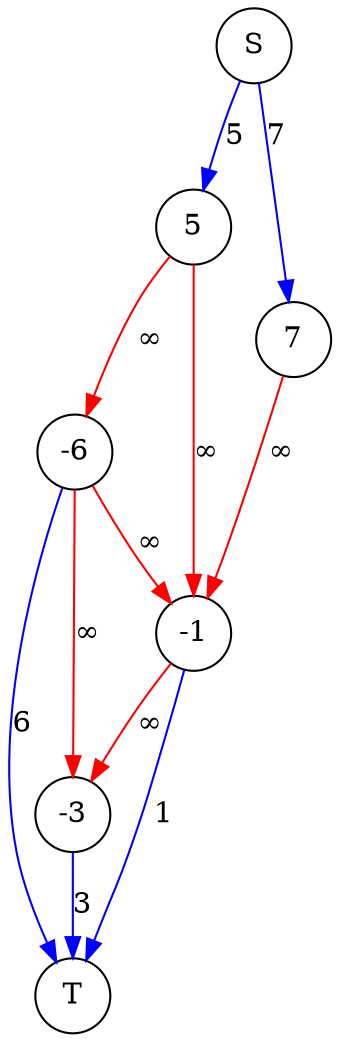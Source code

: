 digraph g {
    node[shape=circle fixedsize=true style=filled fillcolor=white colorscheme=accent8 ];

    s[label="S" pos="-2.5,0.25!"];
    t[label="T" pos="3.0,0.25!"];
    a[label="5" pos="-1,1!"];
    b[label="-6" pos=".5,1!"];
    c[label="-1" pos=".5,-.5!"];
    e[label="7" pos="-1,-.5!"];
    f[label="-3" pos="1.5,0.25!"];
    edge[label="∞" color=red]
    a->b[];
    b->c;
    b,c->{f};
    a,e->c;

    edge [style="solid",color="Blue"];
    s->a[label=5];
    s->e[label=7];

    b->t[label=6];
    c->t[label=1];
    f->t[label=3];
}
